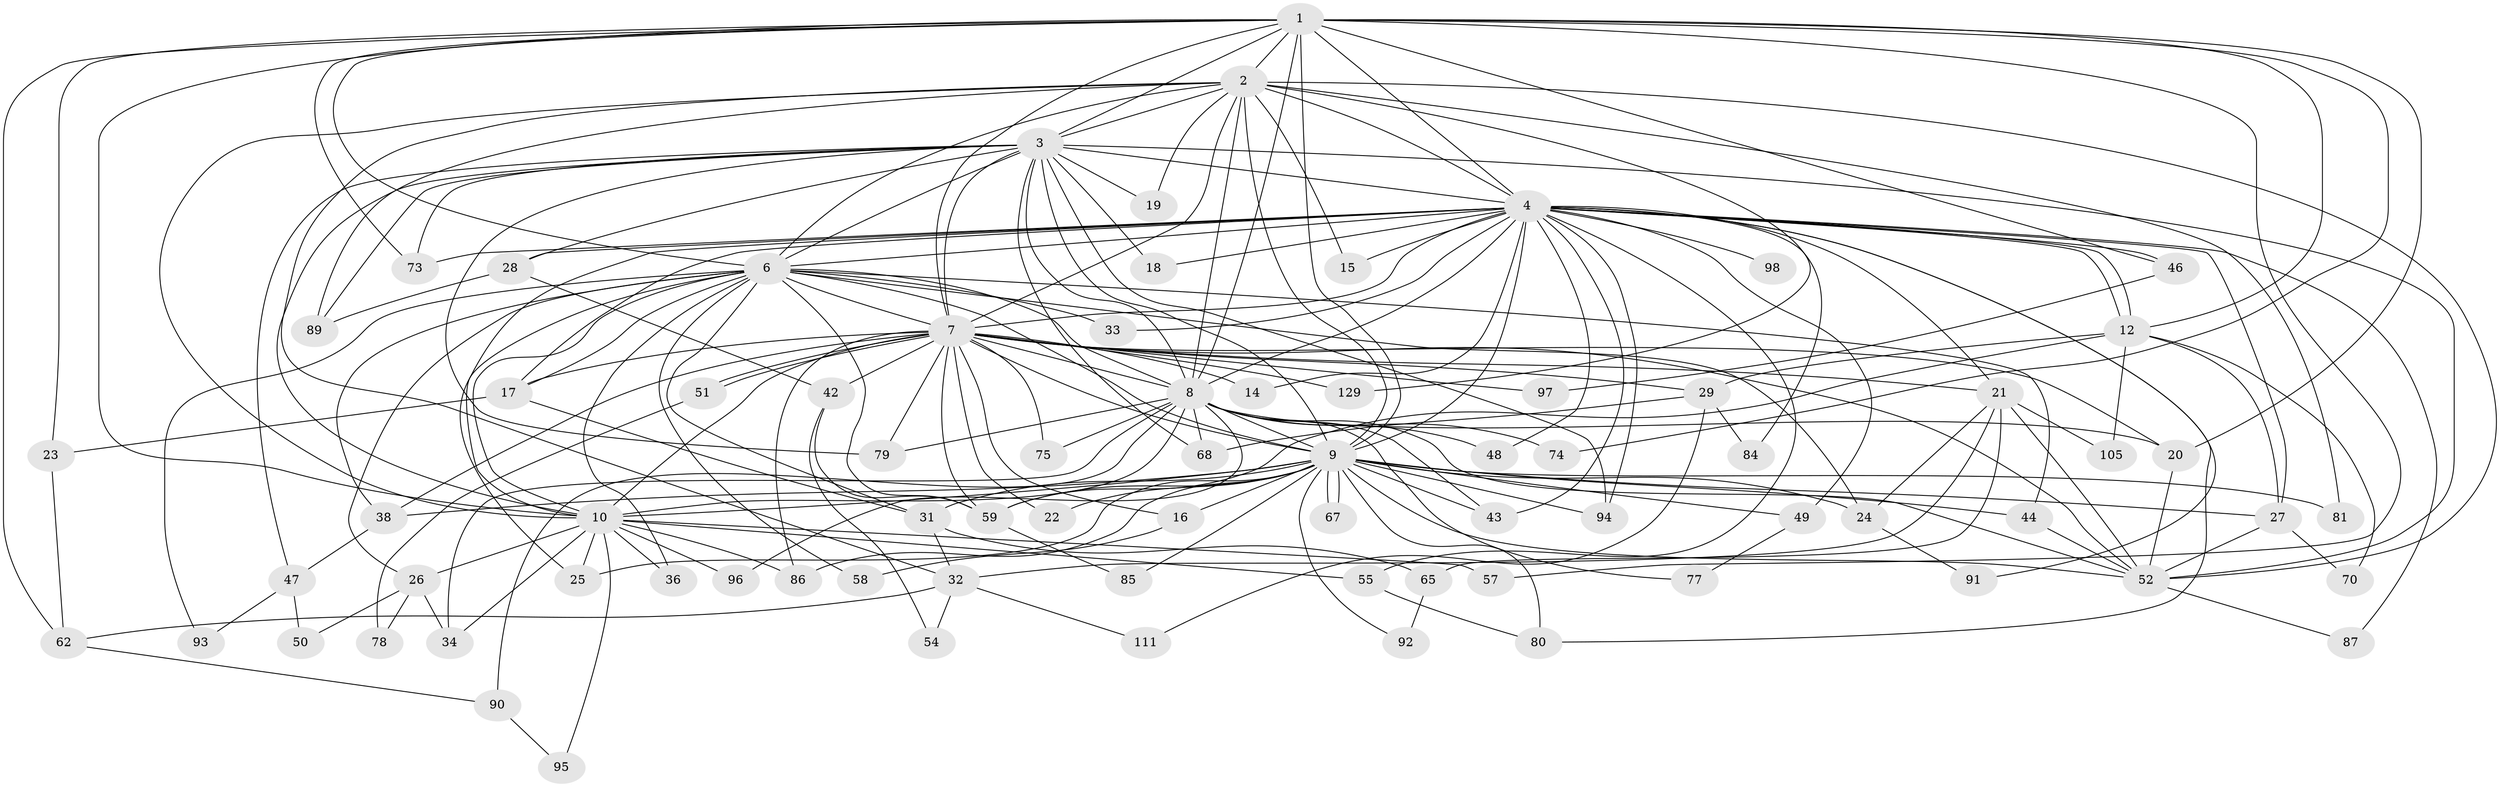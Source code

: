 // original degree distribution, {19: 0.015503875968992248, 15: 0.007751937984496124, 28: 0.015503875968992248, 23: 0.015503875968992248, 18: 0.007751937984496124, 34: 0.007751937984496124, 21: 0.007751937984496124, 5: 0.031007751937984496, 8: 0.007751937984496124, 6: 0.03875968992248062, 2: 0.5348837209302325, 3: 0.2248062015503876, 9: 0.007751937984496124, 4: 0.06201550387596899, 7: 0.015503875968992248}
// Generated by graph-tools (version 1.1) at 2025/17/03/04/25 18:17:55]
// undirected, 77 vertices, 200 edges
graph export_dot {
graph [start="1"]
  node [color=gray90,style=filled];
  1;
  2 [super="+56"];
  3 [super="+13+35+108"];
  4 [super="+125+83+5+64+30+88+82"];
  6;
  7;
  8 [super="+11+60+41"];
  9 [super="+37+120"];
  10;
  12 [super="+39"];
  14;
  15;
  16;
  17 [super="+101"];
  18;
  19;
  20 [super="+103"];
  21;
  22;
  23;
  24;
  25;
  26;
  27 [super="+110+126"];
  28;
  29;
  31 [super="+45"];
  32;
  33;
  34 [super="+72"];
  36;
  38 [super="+40"];
  42 [super="+112"];
  43 [super="+71"];
  44;
  46;
  47;
  48;
  49;
  50;
  51;
  52 [super="+53"];
  54;
  55;
  57;
  58;
  59 [super="+107+104"];
  62 [super="+123"];
  65;
  67;
  68 [super="+113"];
  70;
  73;
  74 [super="+124"];
  75;
  77;
  78;
  79;
  80 [super="+117"];
  81;
  84;
  85;
  86 [super="+119"];
  87;
  89 [super="+115"];
  90;
  91;
  92;
  93;
  94;
  95;
  96;
  97;
  98;
  105;
  111;
  129;
  1 -- 2;
  1 -- 3 [weight=2];
  1 -- 4 [weight=2];
  1 -- 6;
  1 -- 7;
  1 -- 8;
  1 -- 9;
  1 -- 10;
  1 -- 20;
  1 -- 23;
  1 -- 46;
  1 -- 57;
  1 -- 62;
  1 -- 73;
  1 -- 74 [weight=2];
  1 -- 12;
  2 -- 3;
  2 -- 4 [weight=2];
  2 -- 6;
  2 -- 7;
  2 -- 8;
  2 -- 9;
  2 -- 10;
  2 -- 15;
  2 -- 19;
  2 -- 32;
  2 -- 89;
  2 -- 129;
  2 -- 81;
  2 -- 52;
  3 -- 4 [weight=3];
  3 -- 6;
  3 -- 7 [weight=2];
  3 -- 8;
  3 -- 9 [weight=2];
  3 -- 10;
  3 -- 18;
  3 -- 19;
  3 -- 28;
  3 -- 68;
  3 -- 73;
  3 -- 94;
  3 -- 89;
  3 -- 47;
  3 -- 79;
  3 -- 52;
  4 -- 6 [weight=3];
  4 -- 7 [weight=2];
  4 -- 8 [weight=3];
  4 -- 9 [weight=5];
  4 -- 10 [weight=2];
  4 -- 12 [weight=2];
  4 -- 12;
  4 -- 14;
  4 -- 15;
  4 -- 18;
  4 -- 21 [weight=3];
  4 -- 27 [weight=2];
  4 -- 33;
  4 -- 48;
  4 -- 49;
  4 -- 84;
  4 -- 98 [weight=2];
  4 -- 94;
  4 -- 91;
  4 -- 80;
  4 -- 87;
  4 -- 28;
  4 -- 43;
  4 -- 46;
  4 -- 55;
  4 -- 17;
  4 -- 73;
  6 -- 7;
  6 -- 8 [weight=2];
  6 -- 9;
  6 -- 10;
  6 -- 17;
  6 -- 24;
  6 -- 25;
  6 -- 26;
  6 -- 31;
  6 -- 33;
  6 -- 36;
  6 -- 38;
  6 -- 44;
  6 -- 58;
  6 -- 59;
  6 -- 93;
  7 -- 8;
  7 -- 9;
  7 -- 10;
  7 -- 14;
  7 -- 16;
  7 -- 17;
  7 -- 20;
  7 -- 21;
  7 -- 22;
  7 -- 29;
  7 -- 42;
  7 -- 51;
  7 -- 51;
  7 -- 75;
  7 -- 79;
  7 -- 86;
  7 -- 97;
  7 -- 129;
  7 -- 59;
  7 -- 52;
  7 -- 38;
  8 -- 9 [weight=2];
  8 -- 10 [weight=3];
  8 -- 34;
  8 -- 43;
  8 -- 52;
  8 -- 75;
  8 -- 90;
  8 -- 96;
  8 -- 48;
  8 -- 77;
  8 -- 20;
  8 -- 68;
  8 -- 74;
  8 -- 79;
  9 -- 10 [weight=2];
  9 -- 16;
  9 -- 22;
  9 -- 27;
  9 -- 38 [weight=2];
  9 -- 43;
  9 -- 44;
  9 -- 49;
  9 -- 52;
  9 -- 67;
  9 -- 67;
  9 -- 81;
  9 -- 85;
  9 -- 92;
  9 -- 94;
  9 -- 86;
  9 -- 59;
  9 -- 80;
  9 -- 24;
  9 -- 25;
  9 -- 31;
  10 -- 25;
  10 -- 26;
  10 -- 34;
  10 -- 36;
  10 -- 55;
  10 -- 57;
  10 -- 86;
  10 -- 95;
  10 -- 96;
  12 -- 29;
  12 -- 59;
  12 -- 70;
  12 -- 105;
  12 -- 27;
  16 -- 58;
  17 -- 23 [weight=2];
  17 -- 31;
  20 -- 52;
  21 -- 24;
  21 -- 32;
  21 -- 65;
  21 -- 105;
  21 -- 52;
  23 -- 62;
  24 -- 91;
  26 -- 50;
  26 -- 78;
  26 -- 34;
  27 -- 70;
  27 -- 52;
  28 -- 42;
  28 -- 89;
  29 -- 84;
  29 -- 111;
  29 -- 68;
  31 -- 32;
  31 -- 65;
  32 -- 54;
  32 -- 111;
  32 -- 62;
  38 -- 47;
  42 -- 54;
  42 -- 59;
  44 -- 52;
  46 -- 97;
  47 -- 50;
  47 -- 93;
  49 -- 77;
  51 -- 78;
  52 -- 87;
  55 -- 80;
  59 -- 85;
  62 -- 90;
  65 -- 92;
  90 -- 95;
}
